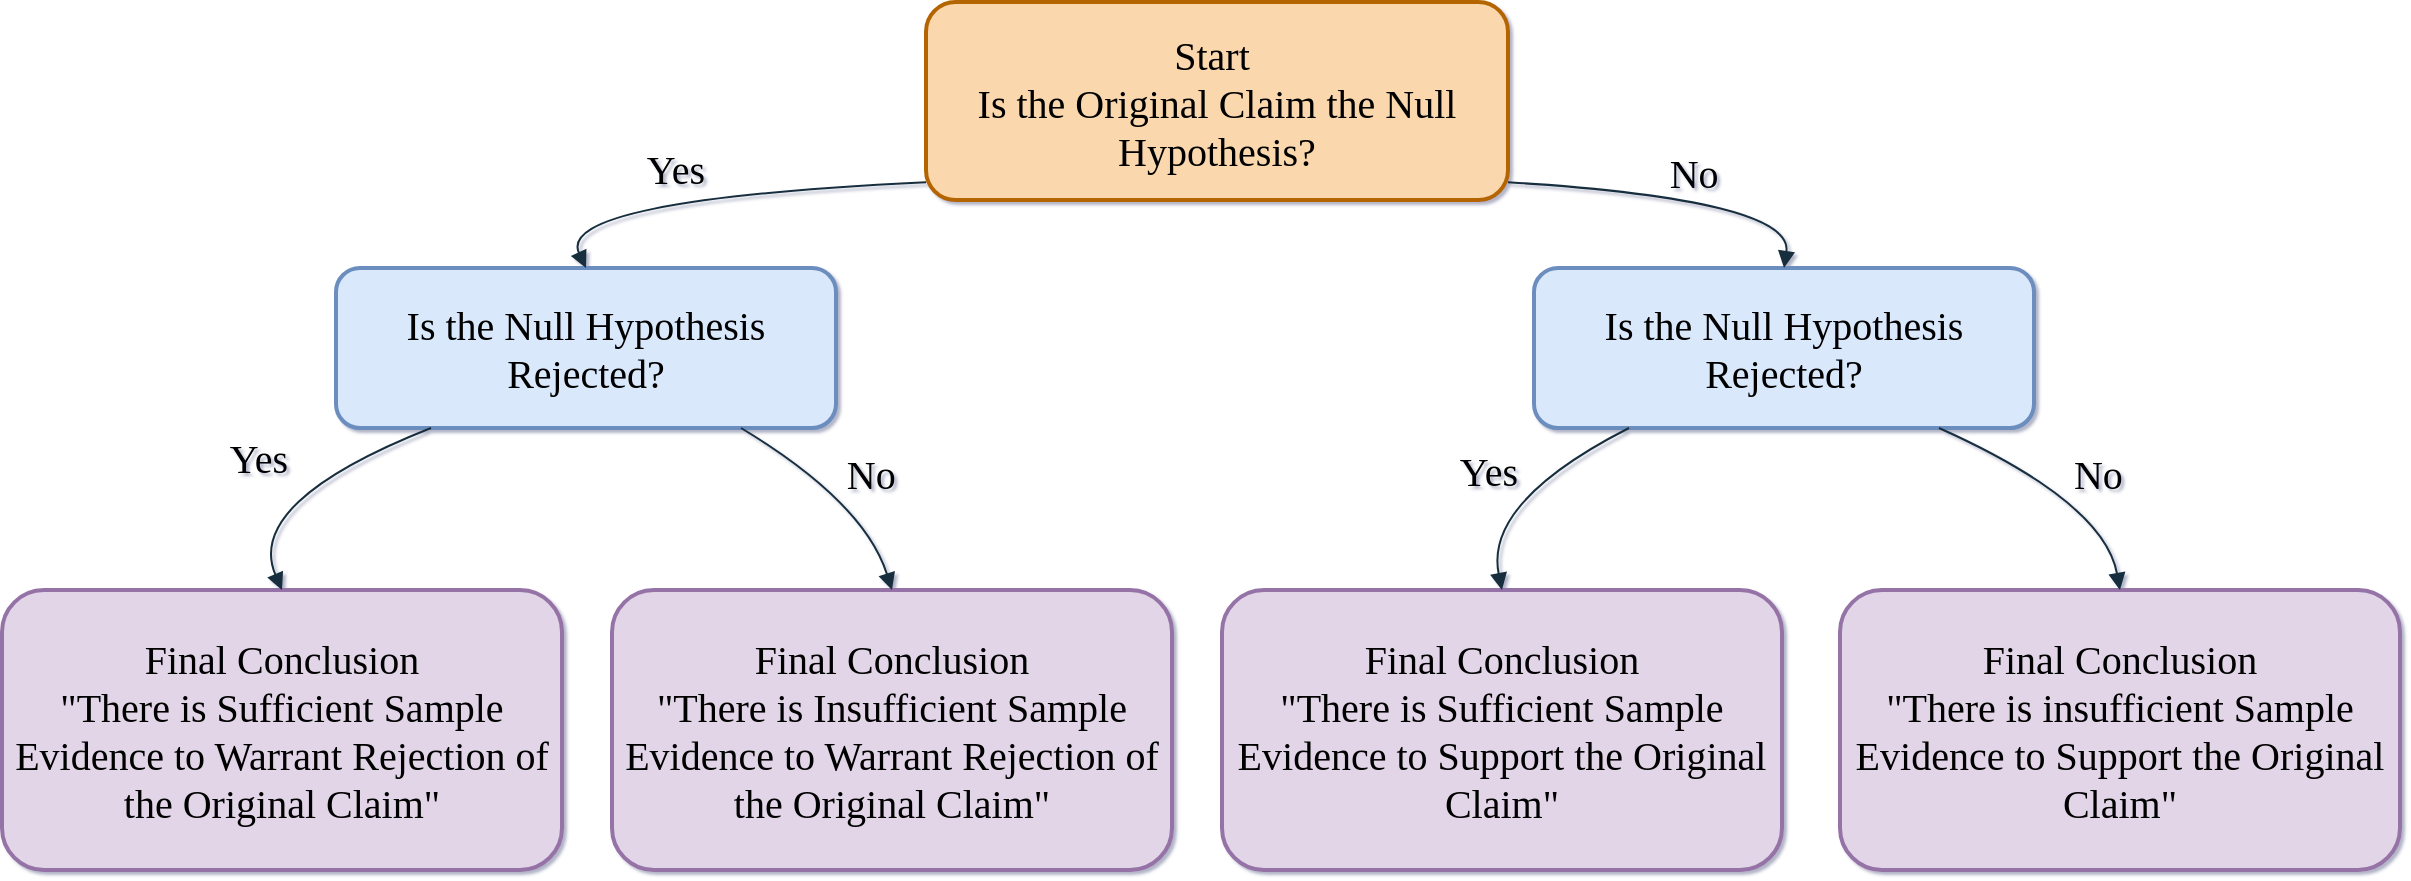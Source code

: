 <mxfile version="26.0.5">
  <diagram name="Page-1" id="Ji0JlV81raNBh3TML82b">
    <mxGraphModel dx="1434" dy="780" grid="0" gridSize="12" guides="1" tooltips="1" connect="1" arrows="1" fold="1" page="0" pageScale="1" pageWidth="850" pageHeight="1100" math="0" shadow="1">
      <root>
        <mxCell id="0" />
        <mxCell id="1" parent="0" />
        <mxCell id="h0RFoN2msvDKC0AnCWZX-1" value="Start &#xa;Is the Original Claim the Null Hypothesis?" style="whiteSpace=wrap;strokeWidth=2;rounded=1;labelBackgroundColor=none;fillColor=#fad7ac;strokeColor=#b46504;fontFamily=Ariel;fontSize=20;" vertex="1" parent="1">
          <mxGeometry x="491" y="36" width="291" height="99" as="geometry" />
        </mxCell>
        <mxCell id="h0RFoN2msvDKC0AnCWZX-2" value="Is the Null Hypothesis Rejected?" style="whiteSpace=wrap;strokeWidth=2;fillColor=#dae8fc;strokeColor=#6c8ebf;rounded=1;labelBackgroundColor=none;fontFamily=Ariel;fontSize=20;" vertex="1" parent="1">
          <mxGeometry x="196" y="169" width="250" height="80" as="geometry" />
        </mxCell>
        <mxCell id="h0RFoN2msvDKC0AnCWZX-3" value="Is the Null Hypothesis Rejected?" style="whiteSpace=wrap;strokeWidth=2;rounded=1;labelBackgroundColor=none;fillColor=#dae8fc;strokeColor=#6c8ebf;fontSize=20;fontFamily=Ariel;" vertex="1" parent="1">
          <mxGeometry x="795" y="169" width="250" height="80" as="geometry" />
        </mxCell>
        <mxCell id="h0RFoN2msvDKC0AnCWZX-4" value="Final Conclusion&#xa;&quot;There is Sufficient Sample Evidence to Warrant Rejection of the Original Claim&quot;" style="whiteSpace=wrap;strokeWidth=2;rounded=1;labelBackgroundColor=none;fillColor=#e1d5e7;strokeColor=#9673a6;fontFamily=Ariel;fontSize=20;" vertex="1" parent="1">
          <mxGeometry x="29" y="330" width="280" height="140" as="geometry" />
        </mxCell>
        <mxCell id="h0RFoN2msvDKC0AnCWZX-5" value="Final Conclusion&#xa;&quot;There is Insufficient Sample Evidence to Warrant Rejection of the Original Claim&quot;" style="whiteSpace=wrap;strokeWidth=2;rounded=1;labelBackgroundColor=none;fillColor=#e1d5e7;strokeColor=#9673a6;fontFamily=Ariel;fontSize=20;" vertex="1" parent="1">
          <mxGeometry x="334" y="330" width="280" height="140" as="geometry" />
        </mxCell>
        <mxCell id="h0RFoN2msvDKC0AnCWZX-6" value="Final Conclusion&#xa;&quot;There is Sufficient Sample Evidence to Support the Original Claim&quot;" style="whiteSpace=wrap;strokeWidth=2;rounded=1;labelBackgroundColor=none;fillColor=#e1d5e7;strokeColor=#9673a6;fontFamily=Ariel;fontSize=20;" vertex="1" parent="1">
          <mxGeometry x="639" y="330" width="280" height="140" as="geometry" />
        </mxCell>
        <mxCell id="h0RFoN2msvDKC0AnCWZX-7" value="Final Conclusion&#xa;&quot;There is insufficient Sample Evidence to Support the Original Claim&quot;" style="whiteSpace=wrap;strokeWidth=2;rounded=1;labelBackgroundColor=none;fillColor=#e1d5e7;strokeColor=#9673a6;fontFamily=Ariel;fontSize=20;" vertex="1" parent="1">
          <mxGeometry x="948" y="330" width="280" height="140" as="geometry" />
        </mxCell>
        <mxCell id="h0RFoN2msvDKC0AnCWZX-8" value="Yes" style="curved=1;startArrow=none;endArrow=block;exitX=0;exitY=0.91;entryX=0.5;entryY=0;rounded=1;labelBackgroundColor=none;strokeColor=#182E3E;fontColor=default;fontSize=20;fontFamily=Ariel;" edge="1" parent="1" source="h0RFoN2msvDKC0AnCWZX-1" target="h0RFoN2msvDKC0AnCWZX-2">
          <mxGeometry x="0.114" y="-14" relative="1" as="geometry">
            <Array as="points">
              <mxPoint x="305" y="135" />
            </Array>
            <mxPoint as="offset" />
          </mxGeometry>
        </mxCell>
        <mxCell id="h0RFoN2msvDKC0AnCWZX-9" value="No" style="curved=1;startArrow=none;endArrow=block;exitX=1;exitY=0.91;entryX=0.5;entryY=0;rounded=1;labelBackgroundColor=none;strokeColor=#182E3E;fontColor=default;fontSize=20;fontFamily=Ariel;" edge="1" parent="1" source="h0RFoN2msvDKC0AnCWZX-1" target="h0RFoN2msvDKC0AnCWZX-3">
          <mxGeometry x="0.054" y="12" relative="1" as="geometry">
            <Array as="points">
              <mxPoint x="925" y="135" />
            </Array>
            <mxPoint x="-1" as="offset" />
          </mxGeometry>
        </mxCell>
        <mxCell id="h0RFoN2msvDKC0AnCWZX-10" value="Yes" style="curved=1;startArrow=none;endArrow=block;exitX=0.19;exitY=1;entryX=0.5;entryY=0;rounded=1;labelBackgroundColor=none;strokeColor=#182E3E;fontColor=default;fontFamily=Ariel;fontSize=20;" edge="1" parent="1" source="h0RFoN2msvDKC0AnCWZX-2" target="h0RFoN2msvDKC0AnCWZX-4">
          <mxGeometry x="0.146" y="-19" relative="1" as="geometry">
            <Array as="points">
              <mxPoint x="150" y="286" />
            </Array>
            <mxPoint as="offset" />
          </mxGeometry>
        </mxCell>
        <mxCell id="h0RFoN2msvDKC0AnCWZX-11" value="No" style="curved=1;startArrow=none;endArrow=block;exitX=0.81;exitY=1;entryX=0.5;entryY=0;rounded=1;labelBackgroundColor=none;strokeColor=#182E3E;fontColor=default;fontFamily=Ariel;fontSize=20;" edge="1" parent="1" source="h0RFoN2msvDKC0AnCWZX-2" target="h0RFoN2msvDKC0AnCWZX-5">
          <mxGeometry x="0.14" y="15" relative="1" as="geometry">
            <Array as="points">
              <mxPoint x="460" y="286" />
            </Array>
            <mxPoint as="offset" />
          </mxGeometry>
        </mxCell>
        <mxCell id="h0RFoN2msvDKC0AnCWZX-12" value="Yes" style="curved=1;startArrow=none;endArrow=block;exitX=0.19;exitY=1;entryX=0.5;entryY=0;rounded=1;labelBackgroundColor=none;strokeColor=#182E3E;fontColor=default;fontSize=20;fontFamily=Ariel;" edge="1" parent="1" source="h0RFoN2msvDKC0AnCWZX-3" target="h0RFoN2msvDKC0AnCWZX-6">
          <mxGeometry x="0.131" y="-14" relative="1" as="geometry">
            <Array as="points">
              <mxPoint x="770" y="286" />
            </Array>
            <mxPoint as="offset" />
          </mxGeometry>
        </mxCell>
        <mxCell id="h0RFoN2msvDKC0AnCWZX-13" value="No" style="curved=1;startArrow=none;endArrow=block;exitX=0.81;exitY=1;entryX=0.5;entryY=0;rounded=1;labelBackgroundColor=none;strokeColor=#182E3E;fontColor=default;fontFamily=Ariel;fontSize=20;" edge="1" parent="1" source="h0RFoN2msvDKC0AnCWZX-3" target="h0RFoN2msvDKC0AnCWZX-7">
          <mxGeometry x="0.208" y="13" relative="1" as="geometry">
            <Array as="points">
              <mxPoint x="1080" y="286" />
            </Array>
            <mxPoint as="offset" />
          </mxGeometry>
        </mxCell>
      </root>
    </mxGraphModel>
  </diagram>
</mxfile>
